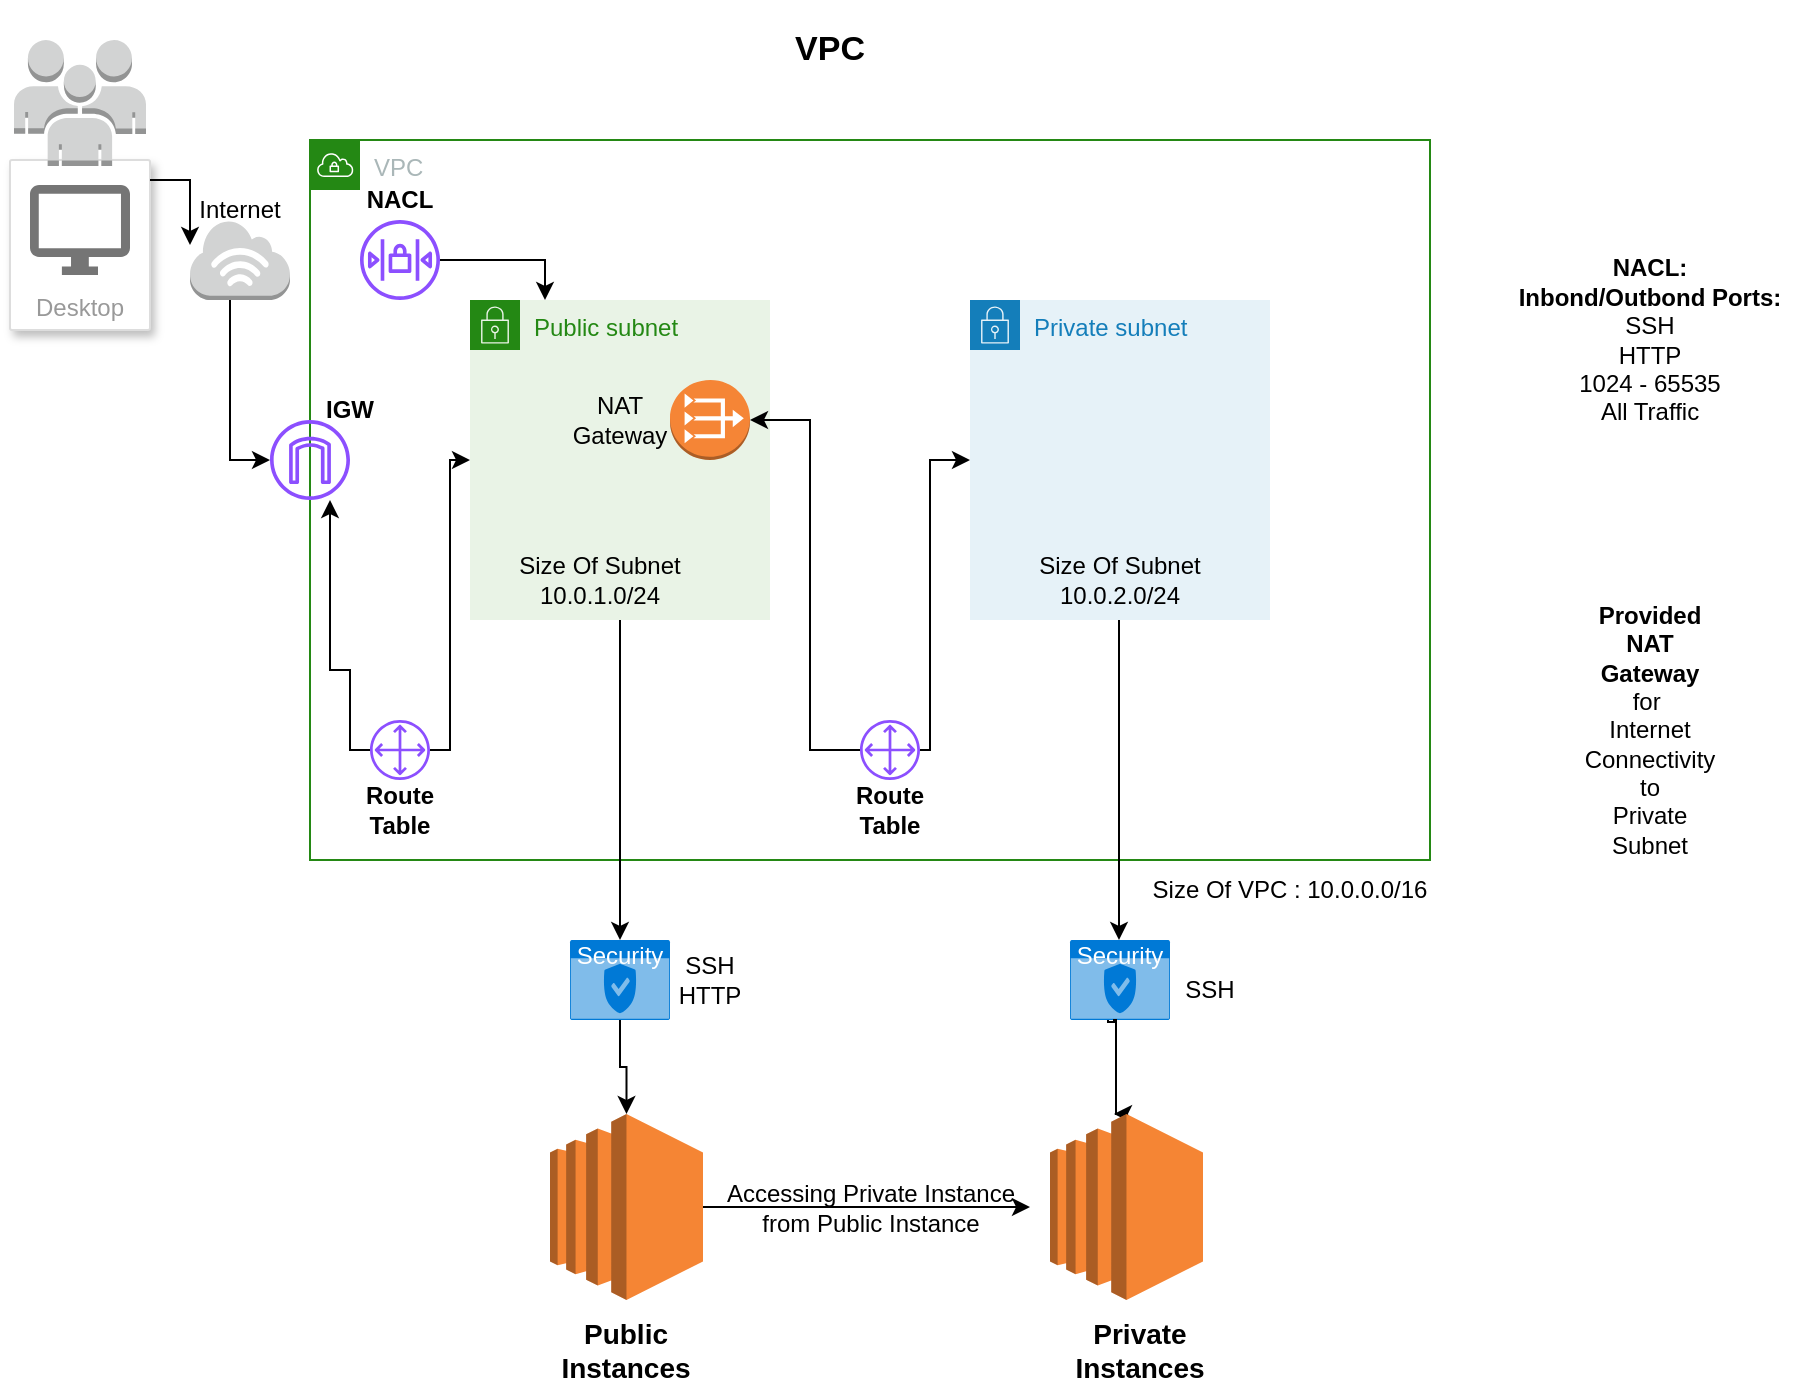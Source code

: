 <mxfile version="22.0.8" type="device">
  <diagram name="Page-1" id="5Rx23B2SDjcCQey_ARR9">
    <mxGraphModel dx="1730" dy="470" grid="1" gridSize="10" guides="1" tooltips="1" connect="1" arrows="1" fold="1" page="1" pageScale="1" pageWidth="850" pageHeight="1100" math="0" shadow="0">
      <root>
        <mxCell id="0" />
        <mxCell id="1" parent="0" />
        <mxCell id="bWV8YwIZND9a2YEKZYnJ-3" style="edgeStyle=orthogonalEdgeStyle;rounded=0;orthogonalLoop=1;jettySize=auto;html=1;exitX=0.5;exitY=1;exitDx=0;exitDy=0;" edge="1" parent="1">
          <mxGeometry relative="1" as="geometry">
            <mxPoint x="355" y="430" as="sourcePoint" />
            <mxPoint x="355" y="430" as="targetPoint" />
          </mxGeometry>
        </mxCell>
        <mxCell id="bWV8YwIZND9a2YEKZYnJ-9" value="VPC" style="text;html=1;strokeColor=none;fillColor=none;align=center;verticalAlign=middle;whiteSpace=wrap;rounded=0;strokeWidth=3;fontStyle=1;fontSize=17;" vertex="1" parent="1">
          <mxGeometry x="310" y="50" width="140" height="50" as="geometry" />
        </mxCell>
        <mxCell id="bWV8YwIZND9a2YEKZYnJ-10" value="Size Of VPC : 10.0.0.0/16" style="text;html=1;strokeColor=none;fillColor=none;align=center;verticalAlign=middle;whiteSpace=wrap;rounded=0;" vertex="1" parent="1">
          <mxGeometry x="540" y="480" width="140" height="30" as="geometry" />
        </mxCell>
        <mxCell id="bWV8YwIZND9a2YEKZYnJ-14" value="VPC" style="points=[[0,0],[0.25,0],[0.5,0],[0.75,0],[1,0],[1,0.25],[1,0.5],[1,0.75],[1,1],[0.75,1],[0.5,1],[0.25,1],[0,1],[0,0.75],[0,0.5],[0,0.25]];outlineConnect=0;gradientColor=none;html=1;whiteSpace=wrap;fontSize=12;fontStyle=0;container=1;pointerEvents=0;collapsible=0;recursiveResize=0;shape=mxgraph.aws4.group;grIcon=mxgraph.aws4.group_vpc;strokeColor=#248814;fillColor=none;verticalAlign=top;align=left;spacingLeft=30;fontColor=#AAB7B8;dashed=0;" vertex="1" parent="1">
          <mxGeometry x="120" y="120" width="560" height="360" as="geometry" />
        </mxCell>
        <mxCell id="bWV8YwIZND9a2YEKZYnJ-15" value="Public subnet" style="points=[[0,0],[0.25,0],[0.5,0],[0.75,0],[1,0],[1,0.25],[1,0.5],[1,0.75],[1,1],[0.75,1],[0.5,1],[0.25,1],[0,1],[0,0.75],[0,0.5],[0,0.25]];outlineConnect=0;gradientColor=none;html=1;whiteSpace=wrap;fontSize=12;fontStyle=0;container=1;pointerEvents=0;collapsible=0;recursiveResize=0;shape=mxgraph.aws4.group;grIcon=mxgraph.aws4.group_security_group;grStroke=0;strokeColor=#248814;fillColor=#E9F3E6;verticalAlign=top;align=left;spacingLeft=30;fontColor=#248814;dashed=0;" vertex="1" parent="bWV8YwIZND9a2YEKZYnJ-14">
          <mxGeometry x="80" y="80" width="150" height="160" as="geometry" />
        </mxCell>
        <mxCell id="bWV8YwIZND9a2YEKZYnJ-28" value="Size Of Subnet&lt;br&gt;10.0.1.0/24" style="text;html=1;strokeColor=none;fillColor=none;align=center;verticalAlign=middle;whiteSpace=wrap;rounded=0;" vertex="1" parent="bWV8YwIZND9a2YEKZYnJ-15">
          <mxGeometry x="-10" y="120" width="150" height="40" as="geometry" />
        </mxCell>
        <mxCell id="bWV8YwIZND9a2YEKZYnJ-32" style="edgeStyle=orthogonalEdgeStyle;rounded=0;orthogonalLoop=1;jettySize=auto;html=1;exitX=0.5;exitY=1;exitDx=0;exitDy=0;" edge="1" parent="bWV8YwIZND9a2YEKZYnJ-15" source="bWV8YwIZND9a2YEKZYnJ-28" target="bWV8YwIZND9a2YEKZYnJ-28">
          <mxGeometry relative="1" as="geometry" />
        </mxCell>
        <mxCell id="bWV8YwIZND9a2YEKZYnJ-89" value="" style="outlineConnect=0;dashed=0;verticalLabelPosition=bottom;verticalAlign=top;align=center;html=1;shape=mxgraph.aws3.vpc_nat_gateway;fillColor=#F58536;gradientColor=none;" vertex="1" parent="bWV8YwIZND9a2YEKZYnJ-15">
          <mxGeometry x="100" y="40" width="40" height="40" as="geometry" />
        </mxCell>
        <mxCell id="bWV8YwIZND9a2YEKZYnJ-90" value="NAT&lt;br&gt;Gateway" style="text;html=1;strokeColor=none;fillColor=none;align=center;verticalAlign=middle;whiteSpace=wrap;rounded=0;" vertex="1" parent="bWV8YwIZND9a2YEKZYnJ-15">
          <mxGeometry x="55" y="55" width="40" height="10" as="geometry" />
        </mxCell>
        <mxCell id="bWV8YwIZND9a2YEKZYnJ-96" style="edgeStyle=orthogonalEdgeStyle;rounded=0;orthogonalLoop=1;jettySize=auto;html=1;exitX=0.5;exitY=1;exitDx=0;exitDy=0;" edge="1" parent="bWV8YwIZND9a2YEKZYnJ-15" source="bWV8YwIZND9a2YEKZYnJ-90" target="bWV8YwIZND9a2YEKZYnJ-90">
          <mxGeometry relative="1" as="geometry" />
        </mxCell>
        <mxCell id="bWV8YwIZND9a2YEKZYnJ-17" value="Private subnet" style="points=[[0,0],[0.25,0],[0.5,0],[0.75,0],[1,0],[1,0.25],[1,0.5],[1,0.75],[1,1],[0.75,1],[0.5,1],[0.25,1],[0,1],[0,0.75],[0,0.5],[0,0.25]];outlineConnect=0;gradientColor=none;html=1;whiteSpace=wrap;fontSize=12;fontStyle=0;container=1;pointerEvents=0;collapsible=0;recursiveResize=0;shape=mxgraph.aws4.group;grIcon=mxgraph.aws4.group_security_group;grStroke=0;strokeColor=#147EBA;fillColor=#E6F2F8;verticalAlign=top;align=left;spacingLeft=30;fontColor=#147EBA;dashed=0;" vertex="1" parent="bWV8YwIZND9a2YEKZYnJ-14">
          <mxGeometry x="330" y="80" width="150" height="160" as="geometry" />
        </mxCell>
        <mxCell id="bWV8YwIZND9a2YEKZYnJ-31" value="Size Of Subnet&lt;br&gt;10.0.2.0/24" style="text;html=1;strokeColor=none;fillColor=none;align=center;verticalAlign=middle;whiteSpace=wrap;rounded=0;" vertex="1" parent="bWV8YwIZND9a2YEKZYnJ-17">
          <mxGeometry y="90" width="150" height="100" as="geometry" />
        </mxCell>
        <mxCell id="bWV8YwIZND9a2YEKZYnJ-37" value="" style="sketch=0;outlineConnect=0;fontColor=#232F3E;gradientColor=none;fillColor=#8C4FFF;strokeColor=none;dashed=0;verticalLabelPosition=bottom;verticalAlign=top;align=center;html=1;fontSize=12;fontStyle=0;aspect=fixed;pointerEvents=1;shape=mxgraph.aws4.internet_gateway;" vertex="1" parent="bWV8YwIZND9a2YEKZYnJ-14">
          <mxGeometry x="-20" y="140" width="40" height="40" as="geometry" />
        </mxCell>
        <mxCell id="bWV8YwIZND9a2YEKZYnJ-40" style="edgeStyle=orthogonalEdgeStyle;rounded=0;orthogonalLoop=1;jettySize=auto;html=1;" edge="1" parent="bWV8YwIZND9a2YEKZYnJ-14" source="bWV8YwIZND9a2YEKZYnJ-38" target="bWV8YwIZND9a2YEKZYnJ-37">
          <mxGeometry relative="1" as="geometry">
            <Array as="points">
              <mxPoint x="20" y="305" />
              <mxPoint x="20" y="265" />
              <mxPoint x="10" y="265" />
            </Array>
          </mxGeometry>
        </mxCell>
        <mxCell id="bWV8YwIZND9a2YEKZYnJ-41" style="edgeStyle=orthogonalEdgeStyle;rounded=0;orthogonalLoop=1;jettySize=auto;html=1;" edge="1" parent="bWV8YwIZND9a2YEKZYnJ-14" source="bWV8YwIZND9a2YEKZYnJ-38" target="bWV8YwIZND9a2YEKZYnJ-15">
          <mxGeometry relative="1" as="geometry">
            <Array as="points">
              <mxPoint x="70" y="305" />
              <mxPoint x="70" y="160" />
            </Array>
          </mxGeometry>
        </mxCell>
        <mxCell id="bWV8YwIZND9a2YEKZYnJ-38" value="" style="sketch=0;outlineConnect=0;fontColor=#232F3E;gradientColor=none;fillColor=#8C4FFF;strokeColor=none;dashed=0;verticalLabelPosition=bottom;verticalAlign=top;align=center;html=1;fontSize=12;fontStyle=0;aspect=fixed;pointerEvents=1;shape=mxgraph.aws4.customer_gateway;" vertex="1" parent="bWV8YwIZND9a2YEKZYnJ-14">
          <mxGeometry x="30" y="290" width="30" height="30" as="geometry" />
        </mxCell>
        <mxCell id="bWV8YwIZND9a2YEKZYnJ-49" value="&lt;b&gt;Route Table&lt;/b&gt;" style="text;html=1;strokeColor=none;fillColor=none;align=center;verticalAlign=middle;whiteSpace=wrap;rounded=0;" vertex="1" parent="bWV8YwIZND9a2YEKZYnJ-14">
          <mxGeometry x="25" y="320" width="40" height="30" as="geometry" />
        </mxCell>
        <mxCell id="bWV8YwIZND9a2YEKZYnJ-50" value="&lt;b&gt;IGW&lt;/b&gt;" style="text;html=1;strokeColor=none;fillColor=none;align=center;verticalAlign=middle;whiteSpace=wrap;rounded=0;" vertex="1" parent="bWV8YwIZND9a2YEKZYnJ-14">
          <mxGeometry x="-10" y="120" width="60" height="30" as="geometry" />
        </mxCell>
        <mxCell id="bWV8YwIZND9a2YEKZYnJ-62" style="edgeStyle=orthogonalEdgeStyle;rounded=0;orthogonalLoop=1;jettySize=auto;html=1;entryX=0.25;entryY=0;entryDx=0;entryDy=0;" edge="1" parent="bWV8YwIZND9a2YEKZYnJ-14" source="bWV8YwIZND9a2YEKZYnJ-61" target="bWV8YwIZND9a2YEKZYnJ-15">
          <mxGeometry relative="1" as="geometry" />
        </mxCell>
        <mxCell id="bWV8YwIZND9a2YEKZYnJ-61" value="" style="sketch=0;outlineConnect=0;fontColor=#232F3E;gradientColor=none;fillColor=#8C4FFF;strokeColor=none;dashed=0;verticalLabelPosition=bottom;verticalAlign=top;align=center;html=1;fontSize=12;fontStyle=0;aspect=fixed;pointerEvents=1;shape=mxgraph.aws4.network_access_control_list;" vertex="1" parent="bWV8YwIZND9a2YEKZYnJ-14">
          <mxGeometry x="25" y="40" width="40" height="40" as="geometry" />
        </mxCell>
        <mxCell id="bWV8YwIZND9a2YEKZYnJ-63" value="&lt;b&gt;NACL&lt;/b&gt;" style="text;html=1;strokeColor=none;fillColor=none;align=center;verticalAlign=middle;whiteSpace=wrap;rounded=0;" vertex="1" parent="bWV8YwIZND9a2YEKZYnJ-14">
          <mxGeometry x="25" y="20" width="40" height="20" as="geometry" />
        </mxCell>
        <mxCell id="bWV8YwIZND9a2YEKZYnJ-80" style="edgeStyle=orthogonalEdgeStyle;rounded=0;orthogonalLoop=1;jettySize=auto;html=1;entryX=0.5;entryY=0;entryDx=0;entryDy=0;entryPerimeter=0;" edge="1" parent="bWV8YwIZND9a2YEKZYnJ-14">
          <mxGeometry relative="1" as="geometry">
            <mxPoint x="404.5" y="240" as="sourcePoint" />
            <mxPoint x="404.5" y="400" as="targetPoint" />
          </mxGeometry>
        </mxCell>
        <mxCell id="bWV8YwIZND9a2YEKZYnJ-93" style="edgeStyle=orthogonalEdgeStyle;rounded=0;orthogonalLoop=1;jettySize=auto;html=1;entryX=0;entryY=0.5;entryDx=0;entryDy=0;" edge="1" parent="bWV8YwIZND9a2YEKZYnJ-14" source="bWV8YwIZND9a2YEKZYnJ-91" target="bWV8YwIZND9a2YEKZYnJ-17">
          <mxGeometry relative="1" as="geometry">
            <Array as="points">
              <mxPoint x="310" y="305" />
              <mxPoint x="310" y="160" />
            </Array>
          </mxGeometry>
        </mxCell>
        <mxCell id="bWV8YwIZND9a2YEKZYnJ-91" value="" style="sketch=0;outlineConnect=0;fontColor=#232F3E;gradientColor=none;fillColor=#8C4FFF;strokeColor=none;dashed=0;verticalLabelPosition=bottom;verticalAlign=top;align=center;html=1;fontSize=12;fontStyle=0;aspect=fixed;pointerEvents=1;shape=mxgraph.aws4.customer_gateway;" vertex="1" parent="bWV8YwIZND9a2YEKZYnJ-14">
          <mxGeometry x="275" y="290" width="30" height="30" as="geometry" />
        </mxCell>
        <mxCell id="bWV8YwIZND9a2YEKZYnJ-94" style="edgeStyle=orthogonalEdgeStyle;rounded=0;orthogonalLoop=1;jettySize=auto;html=1;entryX=1;entryY=0.5;entryDx=0;entryDy=0;entryPerimeter=0;" edge="1" parent="bWV8YwIZND9a2YEKZYnJ-14" source="bWV8YwIZND9a2YEKZYnJ-91" target="bWV8YwIZND9a2YEKZYnJ-89">
          <mxGeometry relative="1" as="geometry">
            <Array as="points">
              <mxPoint x="250" y="305" />
              <mxPoint x="250" y="140" />
            </Array>
          </mxGeometry>
        </mxCell>
        <mxCell id="bWV8YwIZND9a2YEKZYnJ-95" value="&lt;b&gt;Route Table&lt;/b&gt;" style="text;html=1;strokeColor=none;fillColor=none;align=center;verticalAlign=middle;whiteSpace=wrap;rounded=0;" vertex="1" parent="bWV8YwIZND9a2YEKZYnJ-14">
          <mxGeometry x="270" y="320" width="40" height="30" as="geometry" />
        </mxCell>
        <mxCell id="bWV8YwIZND9a2YEKZYnJ-48" style="edgeStyle=orthogonalEdgeStyle;rounded=0;orthogonalLoop=1;jettySize=auto;html=1;" edge="1" parent="1" target="bWV8YwIZND9a2YEKZYnJ-37">
          <mxGeometry relative="1" as="geometry">
            <mxPoint x="80" y="200" as="sourcePoint" />
            <Array as="points">
              <mxPoint x="80" y="280" />
            </Array>
          </mxGeometry>
        </mxCell>
        <mxCell id="bWV8YwIZND9a2YEKZYnJ-44" value="Desktop" style="strokeColor=#dddddd;shadow=1;strokeWidth=1;rounded=1;absoluteArcSize=1;arcSize=2;labelPosition=center;verticalLabelPosition=middle;align=center;verticalAlign=bottom;spacingLeft=0;fontColor=#999999;fontSize=12;whiteSpace=wrap;spacingBottom=2;html=1;" vertex="1" parent="1">
          <mxGeometry x="-30" y="130" width="70" height="85" as="geometry" />
        </mxCell>
        <mxCell id="bWV8YwIZND9a2YEKZYnJ-45" value="" style="sketch=0;dashed=0;connectable=0;html=1;fillColor=#757575;strokeColor=none;shape=mxgraph.gcp2.desktop;part=1;" vertex="1" parent="bWV8YwIZND9a2YEKZYnJ-44">
          <mxGeometry x="0.5" width="50" height="45" relative="1" as="geometry">
            <mxPoint x="-25" y="12.5" as="offset" />
          </mxGeometry>
        </mxCell>
        <mxCell id="bWV8YwIZND9a2YEKZYnJ-51" value="" style="outlineConnect=0;dashed=0;verticalLabelPosition=bottom;verticalAlign=top;align=center;html=1;shape=mxgraph.aws3.users;fillColor=#D2D3D3;gradientColor=none;" vertex="1" parent="1">
          <mxGeometry x="-28" y="70" width="66" height="63" as="geometry" />
        </mxCell>
        <mxCell id="bWV8YwIZND9a2YEKZYnJ-53" value="" style="edgeStyle=orthogonalEdgeStyle;rounded=0;orthogonalLoop=1;jettySize=auto;html=1;" edge="1" parent="1" source="bWV8YwIZND9a2YEKZYnJ-44">
          <mxGeometry relative="1" as="geometry">
            <mxPoint x="40" y="173" as="sourcePoint" />
            <mxPoint x="60" y="172.5" as="targetPoint" />
            <Array as="points">
              <mxPoint x="60" y="140" />
            </Array>
          </mxGeometry>
        </mxCell>
        <mxCell id="bWV8YwIZND9a2YEKZYnJ-56" value="" style="outlineConnect=0;dashed=0;verticalLabelPosition=bottom;verticalAlign=top;align=center;html=1;shape=mxgraph.aws3.internet_3;fillColor=#D2D3D3;gradientColor=none;" vertex="1" parent="1">
          <mxGeometry x="60" y="160" width="50" height="40" as="geometry" />
        </mxCell>
        <mxCell id="bWV8YwIZND9a2YEKZYnJ-64" value="&lt;b&gt;NACL:&lt;br&gt;Inbond/Outbond Ports:&lt;/b&gt;&lt;br&gt;SSH&lt;br&gt;HTTP&lt;br&gt;1024 - 65535&lt;br&gt;All Traffic" style="text;html=1;strokeColor=none;fillColor=none;align=center;verticalAlign=middle;whiteSpace=wrap;rounded=0;" vertex="1" parent="1">
          <mxGeometry x="710" y="160" width="160" height="120" as="geometry" />
        </mxCell>
        <mxCell id="bWV8YwIZND9a2YEKZYnJ-87" style="edgeStyle=orthogonalEdgeStyle;rounded=0;orthogonalLoop=1;jettySize=auto;html=1;" edge="1" parent="1" source="bWV8YwIZND9a2YEKZYnJ-65">
          <mxGeometry relative="1" as="geometry">
            <mxPoint x="480" y="653.5" as="targetPoint" />
          </mxGeometry>
        </mxCell>
        <mxCell id="bWV8YwIZND9a2YEKZYnJ-65" value="" style="outlineConnect=0;dashed=0;verticalLabelPosition=bottom;verticalAlign=top;align=center;html=1;shape=mxgraph.aws3.ec2;fillColor=#F58534;gradientColor=none;" vertex="1" parent="1">
          <mxGeometry x="240" y="607" width="76.5" height="93" as="geometry" />
        </mxCell>
        <mxCell id="bWV8YwIZND9a2YEKZYnJ-69" value="&lt;b&gt;&lt;font style=&quot;font-size: 14px;&quot;&gt;Public Instances&lt;/font&gt;&lt;/b&gt;" style="text;html=1;strokeColor=none;fillColor=none;align=center;verticalAlign=middle;whiteSpace=wrap;rounded=0;" vertex="1" parent="1">
          <mxGeometry x="233.25" y="710" width="90" height="30" as="geometry" />
        </mxCell>
        <mxCell id="bWV8YwIZND9a2YEKZYnJ-74" value="SSH&lt;br&gt;HTTP" style="text;html=1;strokeColor=none;fillColor=none;align=center;verticalAlign=middle;whiteSpace=wrap;rounded=0;" vertex="1" parent="1">
          <mxGeometry x="290" y="530" width="60" height="20" as="geometry" />
        </mxCell>
        <mxCell id="bWV8YwIZND9a2YEKZYnJ-77" style="edgeStyle=orthogonalEdgeStyle;rounded=0;orthogonalLoop=1;jettySize=auto;html=1;" edge="1" parent="1" source="bWV8YwIZND9a2YEKZYnJ-70" target="bWV8YwIZND9a2YEKZYnJ-65">
          <mxGeometry relative="1" as="geometry" />
        </mxCell>
        <mxCell id="bWV8YwIZND9a2YEKZYnJ-70" value="Security" style="html=1;whiteSpace=wrap;strokeColor=none;fillColor=#0079D6;labelPosition=center;verticalLabelPosition=middle;verticalAlign=top;align=center;fontSize=12;outlineConnect=0;spacingTop=-6;fontColor=#FFFFFF;sketch=0;shape=mxgraph.sitemap.security;" vertex="1" parent="1">
          <mxGeometry x="250" y="520" width="50" height="40" as="geometry" />
        </mxCell>
        <mxCell id="bWV8YwIZND9a2YEKZYnJ-76" style="edgeStyle=orthogonalEdgeStyle;rounded=0;orthogonalLoop=1;jettySize=auto;html=1;entryX=0.5;entryY=0;entryDx=0;entryDy=0;entryPerimeter=0;" edge="1" parent="1" source="bWV8YwIZND9a2YEKZYnJ-15" target="bWV8YwIZND9a2YEKZYnJ-70">
          <mxGeometry relative="1" as="geometry" />
        </mxCell>
        <mxCell id="bWV8YwIZND9a2YEKZYnJ-79" value="Internet" style="text;html=1;strokeColor=none;fillColor=none;align=center;verticalAlign=middle;whiteSpace=wrap;rounded=0;" vertex="1" parent="1">
          <mxGeometry x="55" y="140" width="60" height="30" as="geometry" />
        </mxCell>
        <mxCell id="bWV8YwIZND9a2YEKZYnJ-81" value="Security" style="html=1;whiteSpace=wrap;strokeColor=none;fillColor=#0079D6;labelPosition=center;verticalLabelPosition=middle;verticalAlign=top;align=center;fontSize=12;outlineConnect=0;spacingTop=-6;fontColor=#FFFFFF;sketch=0;shape=mxgraph.sitemap.security;" vertex="1" parent="1">
          <mxGeometry x="500" y="520" width="50" height="40" as="geometry" />
        </mxCell>
        <mxCell id="bWV8YwIZND9a2YEKZYnJ-82" style="edgeStyle=orthogonalEdgeStyle;rounded=0;orthogonalLoop=1;jettySize=auto;html=1;" edge="1" parent="1">
          <mxGeometry relative="1" as="geometry">
            <mxPoint x="519" y="560" as="sourcePoint" />
            <mxPoint x="522" y="607" as="targetPoint" />
            <Array as="points">
              <mxPoint x="519" y="561" />
              <mxPoint x="522" y="561" />
              <mxPoint x="522" y="560" />
              <mxPoint x="523" y="560" />
            </Array>
          </mxGeometry>
        </mxCell>
        <mxCell id="bWV8YwIZND9a2YEKZYnJ-83" value="" style="outlineConnect=0;dashed=0;verticalLabelPosition=bottom;verticalAlign=top;align=center;html=1;shape=mxgraph.aws3.ec2;fillColor=#F58534;gradientColor=none;" vertex="1" parent="1">
          <mxGeometry x="490" y="607" width="76.5" height="93" as="geometry" />
        </mxCell>
        <mxCell id="bWV8YwIZND9a2YEKZYnJ-84" value="SSH" style="text;html=1;strokeColor=none;fillColor=none;align=center;verticalAlign=middle;whiteSpace=wrap;rounded=0;" vertex="1" parent="1">
          <mxGeometry x="540" y="530" width="60" height="30" as="geometry" />
        </mxCell>
        <mxCell id="bWV8YwIZND9a2YEKZYnJ-86" value="&lt;b&gt;&lt;font style=&quot;font-size: 14px;&quot;&gt;Private Instances&lt;/font&gt;&lt;/b&gt;" style="text;html=1;strokeColor=none;fillColor=none;align=center;verticalAlign=middle;whiteSpace=wrap;rounded=0;" vertex="1" parent="1">
          <mxGeometry x="490" y="710" width="90" height="30" as="geometry" />
        </mxCell>
        <mxCell id="bWV8YwIZND9a2YEKZYnJ-88" value="Accessing Private Instance from Public Instance" style="text;html=1;strokeColor=none;fillColor=none;align=center;verticalAlign=middle;whiteSpace=wrap;rounded=0;" vertex="1" parent="1">
          <mxGeometry x="317.5" y="638.5" width="165" height="30" as="geometry" />
        </mxCell>
        <mxCell id="bWV8YwIZND9a2YEKZYnJ-98" value="&lt;b&gt;Provided NAT Gateway&lt;/b&gt;&lt;br&gt;for&amp;nbsp;&lt;br&gt;Internet Connectivity&lt;br&gt;to&lt;br&gt;Private Subnet" style="text;html=1;strokeColor=none;fillColor=none;align=center;verticalAlign=middle;whiteSpace=wrap;rounded=0;" vertex="1" parent="1">
          <mxGeometry x="760" y="400" width="60" height="30" as="geometry" />
        </mxCell>
      </root>
    </mxGraphModel>
  </diagram>
</mxfile>
